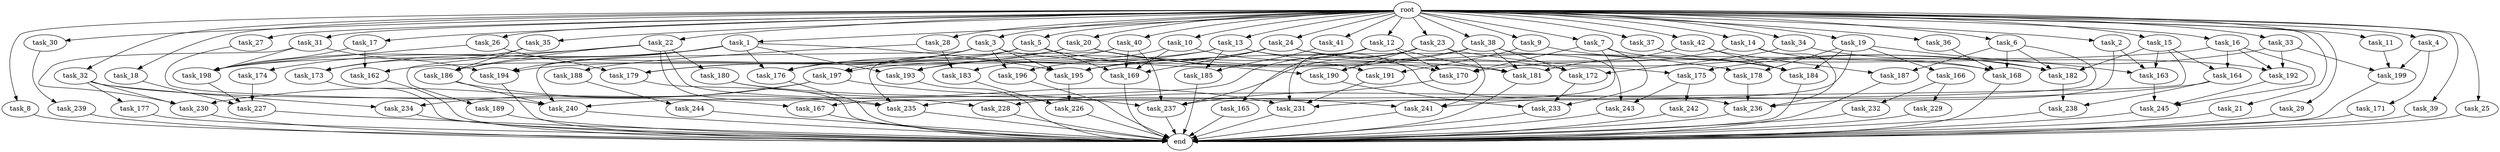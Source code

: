 digraph G {
  task_8 [size="102.400000"];
  task_239 [size="69578470195.199997"];
  task_173 [size="100502234726.400009"];
  task_17 [size="102.400000"];
  task_32 [size="102.400000"];
  task_242 [size="69578470195.199997"];
  task_35 [size="102.400000"];
  task_26 [size="102.400000"];
  task_15 [size="102.400000"];
  task_167 [size="21474836480.000000"];
  task_227 [size="103079215104.000000"];
  task_166 [size="54975581388.800003"];
  task_33 [size="102.400000"];
  task_186 [size="131425999257.600006"];
  task_7 [size="102.400000"];
  task_181 [size="80745385164.800003"];
  task_231 [size="176952652595.200012"];
  task_241 [size="89335319756.800003"];
  task_233 [size="171798691840.000000"];
  task_176 [size="155477816115.200012"];
  task_187 [size="58411555225.600006"];
  task_13 [size="102.400000"];
  task_30 [size="102.400000"];
  task_5 [size="102.400000"];
  task_183 [size="73014444032.000000"];
  task_6 [size="102.400000"];
  task_184 [size="93630287052.800003"];
  task_240 [size="121118077747.200012"];
  task_22 [size="102.400000"];
  task_169 [size="173516678758.400024"];
  task_3 [size="102.400000"];
  task_179 [size="179529632972.800018"];
  task_234 [size="21474836480.000000"];
  task_164 [size="99643241267.200012"];
  task_188 [size="69578470195.199997"];
  task_236 [size="141733920768.000000"];
  task_230 [size="29205777612.800003"];
  task_237 [size="101361228185.600006"];
  task_193 [size="125413045043.200012"];
  task_41 [size="102.400000"];
  task_16 [size="102.400000"];
  task_191 [size="24910810316.800003"];
  task_175 [size="140874927308.800018"];
  task_42 [size="102.400000"];
  task_189 [size="30923764531.200001"];
  root [size="0.000000"];
  task_182 [size="79886391705.600006"];
  task_245 [size="124554051584.000000"];
  task_12 [size="102.400000"];
  task_21 [size="102.400000"];
  task_18 [size="102.400000"];
  task_180 [size="30923764531.200001"];
  task_31 [size="102.400000"];
  task_244 [size="54975581388.800003"];
  task_9 [size="102.400000"];
  task_162 [size="55834574848.000000"];
  task_168 [size="217325345177.600006"];
  task_192 [size="226774273228.800018"];
  task_28 [size="102.400000"];
  task_174 [size="69578470195.199997"];
  task_178 [size="109951162777.600006"];
  task_29 [size="102.400000"];
  task_185 [size="85899345920.000000"];
  task_34 [size="102.400000"];
  task_10 [size="102.400000"];
  task_163 [size="154618822656.000000"];
  task_177 [size="7730941132.800000"];
  task_194 [size="108233175859.200012"];
  task_2 [size="102.400000"];
  task_171 [size="85899345920.000000"];
  end [size="0.000000"];
  task_228 [size="73014444032.000000"];
  task_197 [size="127990025420.800003"];
  task_38 [size="102.400000"];
  task_39 [size="102.400000"];
  task_14 [size="102.400000"];
  task_24 [size="102.400000"];
  task_198 [size="176952652595.200012"];
  task_195 [size="231928233984.000000"];
  task_243 [size="83322365542.400009"];
  task_19 [size="102.400000"];
  task_226 [size="17179869184.000000"];
  task_36 [size="102.400000"];
  task_196 [size="140874927308.800018"];
  task_170 [size="128849018880.000000"];
  task_25 [size="102.400000"];
  task_4 [size="102.400000"];
  task_40 [size="102.400000"];
  task_235 [size="135720966553.600006"];
  task_27 [size="102.400000"];
  task_232 [size="30923764531.200001"];
  task_229 [size="30923764531.200001"];
  task_23 [size="102.400000"];
  task_37 [size="102.400000"];
  task_165 [size="21474836480.000000"];
  task_1 [size="102.400000"];
  task_11 [size="102.400000"];
  task_190 [size="72155450572.800003"];
  task_172 [size="107374182400.000000"];
  task_20 [size="102.400000"];
  task_199 [size="226774273228.800018"];
  task_238 [size="111669149696.000000"];

  task_8 -> end [size="1.000000"];
  task_239 -> end [size="1.000000"];
  task_173 -> end [size="1.000000"];
  task_17 -> task_162 [size="134217728.000000"];
  task_17 -> task_198 [size="134217728.000000"];
  task_32 -> task_167 [size="75497472.000000"];
  task_32 -> task_230 [size="75497472.000000"];
  task_32 -> task_177 [size="75497472.000000"];
  task_32 -> task_234 [size="75497472.000000"];
  task_242 -> end [size="1.000000"];
  task_35 -> task_173 [size="301989888.000000"];
  task_35 -> task_186 [size="301989888.000000"];
  task_26 -> task_198 [size="679477248.000000"];
  task_26 -> task_179 [size="679477248.000000"];
  task_15 -> task_167 [size="134217728.000000"];
  task_15 -> task_163 [size="134217728.000000"];
  task_15 -> task_182 [size="134217728.000000"];
  task_15 -> task_164 [size="134217728.000000"];
  task_167 -> end [size="1.000000"];
  task_227 -> end [size="1.000000"];
  task_166 -> task_229 [size="301989888.000000"];
  task_166 -> task_232 [size="301989888.000000"];
  task_33 -> task_175 [size="838860800.000000"];
  task_33 -> task_199 [size="838860800.000000"];
  task_33 -> task_192 [size="838860800.000000"];
  task_186 -> task_235 [size="75497472.000000"];
  task_186 -> task_240 [size="75497472.000000"];
  task_7 -> task_170 [size="536870912.000000"];
  task_7 -> task_233 [size="536870912.000000"];
  task_7 -> task_231 [size="536870912.000000"];
  task_7 -> task_192 [size="536870912.000000"];
  task_181 -> end [size="1.000000"];
  task_231 -> end [size="1.000000"];
  task_241 -> end [size="1.000000"];
  task_233 -> end [size="1.000000"];
  task_176 -> end [size="1.000000"];
  task_187 -> end [size="1.000000"];
  task_13 -> task_185 [size="301989888.000000"];
  task_13 -> task_194 [size="301989888.000000"];
  task_13 -> task_170 [size="301989888.000000"];
  task_13 -> task_176 [size="301989888.000000"];
  task_13 -> task_236 [size="301989888.000000"];
  task_30 -> task_239 [size="679477248.000000"];
  task_5 -> task_181 [size="411041792.000000"];
  task_5 -> task_162 [size="411041792.000000"];
  task_5 -> task_169 [size="411041792.000000"];
  task_5 -> task_197 [size="411041792.000000"];
  task_183 -> task_226 [size="134217728.000000"];
  task_6 -> task_235 [size="536870912.000000"];
  task_6 -> task_182 [size="536870912.000000"];
  task_6 -> task_187 [size="536870912.000000"];
  task_6 -> task_168 [size="536870912.000000"];
  task_184 -> end [size="1.000000"];
  task_240 -> end [size="1.000000"];
  task_22 -> task_189 [size="301989888.000000"];
  task_22 -> task_186 [size="301989888.000000"];
  task_22 -> task_235 [size="301989888.000000"];
  task_22 -> task_198 [size="301989888.000000"];
  task_22 -> task_180 [size="301989888.000000"];
  task_22 -> task_228 [size="301989888.000000"];
  task_169 -> end [size="1.000000"];
  task_3 -> task_175 [size="536870912.000000"];
  task_3 -> task_176 [size="536870912.000000"];
  task_3 -> task_179 [size="536870912.000000"];
  task_3 -> task_196 [size="536870912.000000"];
  task_3 -> task_195 [size="536870912.000000"];
  task_3 -> task_240 [size="536870912.000000"];
  task_179 -> end [size="1.000000"];
  task_234 -> end [size="1.000000"];
  task_164 -> task_228 [size="411041792.000000"];
  task_164 -> task_238 [size="411041792.000000"];
  task_188 -> task_244 [size="536870912.000000"];
  task_236 -> end [size="1.000000"];
  task_230 -> end [size="1.000000"];
  task_237 -> end [size="1.000000"];
  task_193 -> end [size="1.000000"];
  task_41 -> task_185 [size="536870912.000000"];
  task_16 -> task_245 [size="838860800.000000"];
  task_16 -> task_195 [size="838860800.000000"];
  task_16 -> task_164 [size="838860800.000000"];
  task_16 -> task_192 [size="838860800.000000"];
  task_191 -> task_231 [size="679477248.000000"];
  task_175 -> task_242 [size="679477248.000000"];
  task_175 -> task_243 [size="679477248.000000"];
  task_42 -> task_181 [size="33554432.000000"];
  task_42 -> task_184 [size="33554432.000000"];
  task_42 -> task_187 [size="33554432.000000"];
  task_189 -> end [size="1.000000"];
  root -> task_8 [size="1.000000"];
  root -> task_14 [size="1.000000"];
  root -> task_24 [size="1.000000"];
  root -> task_13 [size="1.000000"];
  root -> task_33 [size="1.000000"];
  root -> task_12 [size="1.000000"];
  root -> task_21 [size="1.000000"];
  root -> task_18 [size="1.000000"];
  root -> task_22 [size="1.000000"];
  root -> task_31 [size="1.000000"];
  root -> task_9 [size="1.000000"];
  root -> task_5 [size="1.000000"];
  root -> task_39 [size="1.000000"];
  root -> task_36 [size="1.000000"];
  root -> task_32 [size="1.000000"];
  root -> task_26 [size="1.000000"];
  root -> task_15 [size="1.000000"];
  root -> task_6 [size="1.000000"];
  root -> task_4 [size="1.000000"];
  root -> task_25 [size="1.000000"];
  root -> task_40 [size="1.000000"];
  root -> task_30 [size="1.000000"];
  root -> task_34 [size="1.000000"];
  root -> task_3 [size="1.000000"];
  root -> task_19 [size="1.000000"];
  root -> task_10 [size="1.000000"];
  root -> task_23 [size="1.000000"];
  root -> task_37 [size="1.000000"];
  root -> task_42 [size="1.000000"];
  root -> task_1 [size="1.000000"];
  root -> task_11 [size="1.000000"];
  root -> task_17 [size="1.000000"];
  root -> task_2 [size="1.000000"];
  root -> task_41 [size="1.000000"];
  root -> task_29 [size="1.000000"];
  root -> task_20 [size="1.000000"];
  root -> task_35 [size="1.000000"];
  root -> task_7 [size="1.000000"];
  root -> task_27 [size="1.000000"];
  root -> task_38 [size="1.000000"];
  root -> task_28 [size="1.000000"];
  root -> task_16 [size="1.000000"];
  task_182 -> task_238 [size="679477248.000000"];
  task_245 -> end [size="1.000000"];
  task_12 -> task_181 [size="209715200.000000"];
  task_12 -> task_231 [size="209715200.000000"];
  task_12 -> task_195 [size="209715200.000000"];
  task_12 -> task_170 [size="209715200.000000"];
  task_12 -> task_165 [size="209715200.000000"];
  task_21 -> end [size="1.000000"];
  task_18 -> task_227 [size="838860800.000000"];
  task_180 -> task_231 [size="301989888.000000"];
  task_180 -> task_241 [size="301989888.000000"];
  task_31 -> task_194 [size="75497472.000000"];
  task_31 -> task_198 [size="75497472.000000"];
  task_31 -> task_230 [size="75497472.000000"];
  task_244 -> end [size="1.000000"];
  task_9 -> task_191 [size="209715200.000000"];
  task_9 -> task_184 [size="209715200.000000"];
  task_162 -> end [size="1.000000"];
  task_168 -> end [size="1.000000"];
  task_192 -> task_245 [size="75497472.000000"];
  task_28 -> task_188 [size="679477248.000000"];
  task_28 -> task_183 [size="679477248.000000"];
  task_174 -> task_227 [size="33554432.000000"];
  task_178 -> task_236 [size="33554432.000000"];
  task_29 -> end [size="1.000000"];
  task_185 -> end [size="1.000000"];
  task_34 -> task_172 [size="75497472.000000"];
  task_34 -> task_182 [size="75497472.000000"];
  task_10 -> task_191 [size="33554432.000000"];
  task_10 -> task_169 [size="33554432.000000"];
  task_10 -> task_183 [size="33554432.000000"];
  task_163 -> task_245 [size="301989888.000000"];
  task_177 -> end [size="1.000000"];
  task_194 -> end [size="1.000000"];
  task_2 -> task_236 [size="838860800.000000"];
  task_2 -> task_163 [size="838860800.000000"];
  task_171 -> end [size="1.000000"];
  task_228 -> end [size="1.000000"];
  task_197 -> task_237 [size="134217728.000000"];
  task_197 -> task_230 [size="134217728.000000"];
  task_197 -> task_234 [size="134217728.000000"];
  task_38 -> task_190 [size="134217728.000000"];
  task_38 -> task_172 [size="134217728.000000"];
  task_38 -> task_181 [size="134217728.000000"];
  task_38 -> task_243 [size="134217728.000000"];
  task_38 -> task_193 [size="134217728.000000"];
  task_39 -> end [size="1.000000"];
  task_14 -> task_170 [size="209715200.000000"];
  task_14 -> task_236 [size="209715200.000000"];
  task_14 -> task_168 [size="209715200.000000"];
  task_24 -> task_172 [size="838860800.000000"];
  task_24 -> task_169 [size="838860800.000000"];
  task_24 -> task_197 [size="838860800.000000"];
  task_24 -> task_168 [size="838860800.000000"];
  task_24 -> task_196 [size="838860800.000000"];
  task_198 -> task_227 [size="134217728.000000"];
  task_195 -> task_226 [size="33554432.000000"];
  task_243 -> end [size="1.000000"];
  task_19 -> task_163 [size="536870912.000000"];
  task_19 -> task_184 [size="536870912.000000"];
  task_19 -> task_241 [size="536870912.000000"];
  task_19 -> task_166 [size="536870912.000000"];
  task_19 -> task_178 [size="536870912.000000"];
  task_226 -> end [size="1.000000"];
  task_36 -> task_168 [size="536870912.000000"];
  task_196 -> end [size="1.000000"];
  task_170 -> task_237 [size="411041792.000000"];
  task_25 -> end [size="1.000000"];
  task_4 -> task_199 [size="838860800.000000"];
  task_4 -> task_171 [size="838860800.000000"];
  task_40 -> task_235 [size="411041792.000000"];
  task_40 -> task_237 [size="411041792.000000"];
  task_40 -> task_169 [size="411041792.000000"];
  task_40 -> task_193 [size="411041792.000000"];
  task_235 -> end [size="1.000000"];
  task_27 -> task_240 [size="536870912.000000"];
  task_232 -> end [size="1.000000"];
  task_229 -> end [size="1.000000"];
  task_23 -> task_190 [size="33554432.000000"];
  task_23 -> task_237 [size="33554432.000000"];
  task_23 -> task_241 [size="33554432.000000"];
  task_23 -> task_182 [size="33554432.000000"];
  task_23 -> task_240 [size="33554432.000000"];
  task_37 -> task_184 [size="134217728.000000"];
  task_165 -> end [size="1.000000"];
  task_1 -> task_194 [size="679477248.000000"];
  task_1 -> task_193 [size="679477248.000000"];
  task_1 -> task_174 [size="679477248.000000"];
  task_1 -> task_176 [size="679477248.000000"];
  task_1 -> task_186 [size="679477248.000000"];
  task_1 -> task_195 [size="679477248.000000"];
  task_1 -> task_173 [size="679477248.000000"];
  task_11 -> task_199 [size="536870912.000000"];
  task_190 -> task_233 [size="838860800.000000"];
  task_172 -> task_233 [size="301989888.000000"];
  task_20 -> task_190 [size="536870912.000000"];
  task_20 -> task_198 [size="536870912.000000"];
  task_20 -> task_178 [size="536870912.000000"];
  task_20 -> task_179 [size="536870912.000000"];
  task_199 -> end [size="1.000000"];
  task_238 -> end [size="1.000000"];
}
